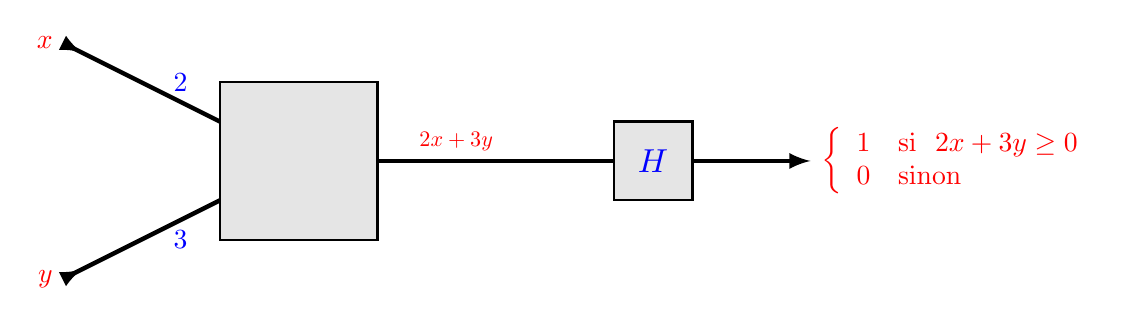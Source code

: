 \begin{tikzpicture}[scale=0.5]

\foreach \name / \y in {-3,3}{
  \draw[-<,>=latex,ultra thick] (0,0)--(-6,\y);
}

\node[blue] at (-3,2) {$2$};
\node[blue] at (-3,-2) {$3$};

\node[left,red] at (-6,3) {$x$};
\node[left,red] at (-6,-3) {$y$};

\node[red,scale=0.8] at (4,0.5) {$2 x + 3y$};

\draw[thick,fill=black!10] (-2,-2) rectangle ++ (4,4);
\draw[ultra thick] (2,0) --  (8,0);
\draw[thick,fill=black!10] (8,-1) rectangle ++ (2,2);
\draw[->,>=latex,ultra thick] (10,0) -- ++ (3,0) node[right,red] {$ 
\left\{\begin{array}{ll}
1 &  \mathrm{ si } \ \ 2x+3y \ge 0 \\
0  & \mathrm{ sinon} \\
\end{array}\right.$};

% \node[blue,scale=1.2] at (0,0) {$f$};
\node[blue,scale=1.2] at (9,0) {$H$};
%\node at (-8,0) {entr\'ees};
%\node at (1,-4) {fonction lin\'eaire};
%\node[text width=2cm,align=center] at (8,-2.5) {fonction d'activation};

\end{tikzpicture}  